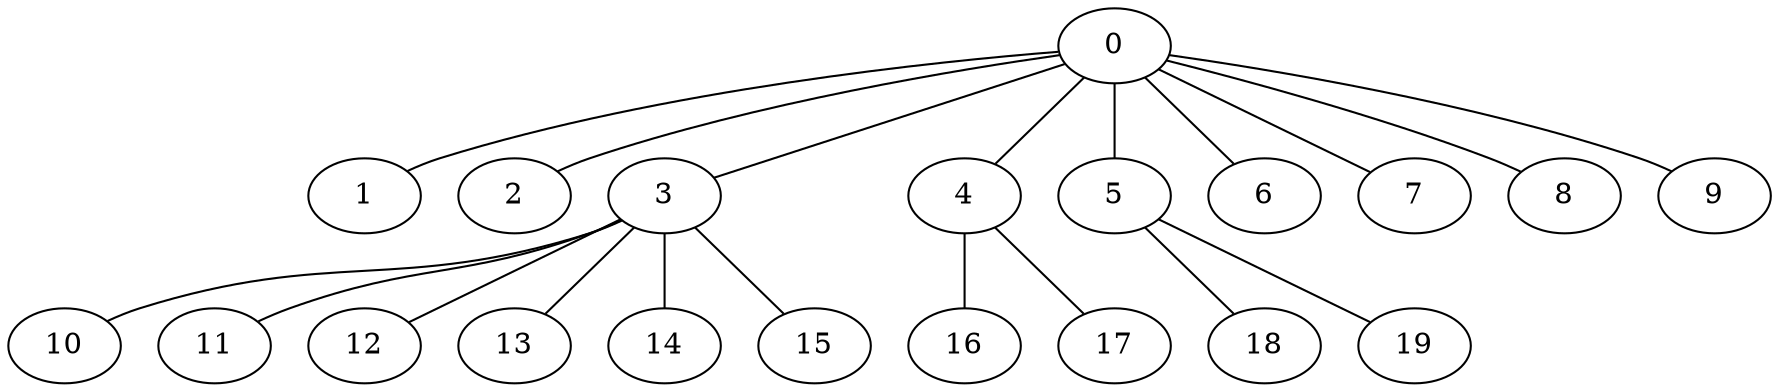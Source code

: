
graph graphname {
    0 -- 1
0 -- 2
0 -- 3
0 -- 4
0 -- 5
0 -- 6
0 -- 7
0 -- 8
0 -- 9
3 -- 10
3 -- 11
3 -- 12
3 -- 13
3 -- 14
3 -- 15
4 -- 16
4 -- 17
5 -- 18
5 -- 19

}
